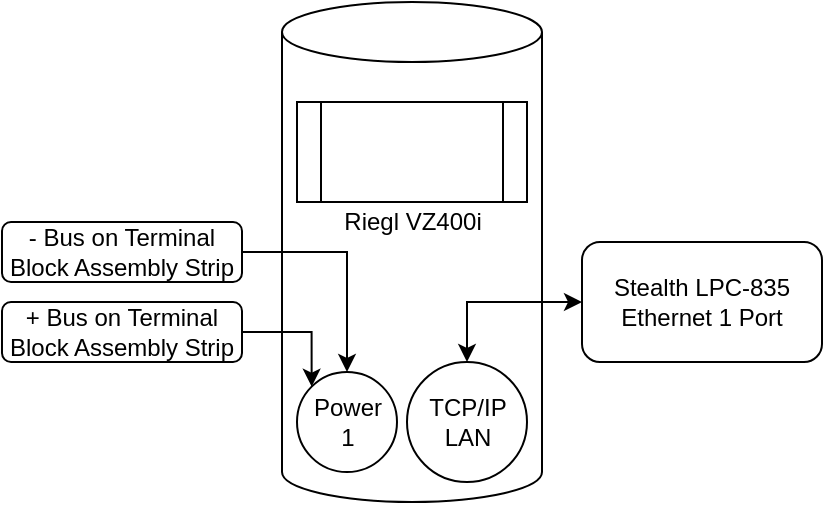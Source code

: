<mxfile version="13.7.3" type="device"><diagram id="OdGqp-MVPKiS6_fLJjSC" name="Page-1"><mxGraphModel dx="1026" dy="604" grid="1" gridSize="10" guides="1" tooltips="1" connect="1" arrows="1" fold="1" page="1" pageScale="1" pageWidth="850" pageHeight="1100" math="0" shadow="0"><root><mxCell id="0"/><mxCell id="1" parent="0"/><mxCell id="-ejvXEeToGN_2JMAqDKF-1" value="" style="shape=cylinder3;whiteSpace=wrap;html=1;boundedLbl=1;backgroundOutline=1;size=15;" vertex="1" parent="1"><mxGeometry x="210" y="120" width="130" height="250" as="geometry"/></mxCell><mxCell id="-ejvXEeToGN_2JMAqDKF-2" value="" style="shape=process;whiteSpace=wrap;html=1;backgroundOutline=1;" vertex="1" parent="1"><mxGeometry x="217.5" y="170" width="115" height="50" as="geometry"/></mxCell><mxCell id="-ejvXEeToGN_2JMAqDKF-3" value="TCP/IP&lt;br&gt;LAN" style="ellipse;whiteSpace=wrap;html=1;aspect=fixed;" vertex="1" parent="1"><mxGeometry x="272.5" y="300" width="60" height="60" as="geometry"/></mxCell><mxCell id="-ejvXEeToGN_2JMAqDKF-4" value="Power&lt;br&gt;1" style="ellipse;whiteSpace=wrap;html=1;aspect=fixed;" vertex="1" parent="1"><mxGeometry x="217.5" y="305" width="50" height="50" as="geometry"/></mxCell><mxCell id="-ejvXEeToGN_2JMAqDKF-12" style="edgeStyle=orthogonalEdgeStyle;rounded=0;orthogonalLoop=1;jettySize=auto;html=1;exitX=0;exitY=0.5;exitDx=0;exitDy=0;entryX=0.5;entryY=0;entryDx=0;entryDy=0;startArrow=classic;startFill=1;" edge="1" parent="1" source="-ejvXEeToGN_2JMAqDKF-5" target="-ejvXEeToGN_2JMAqDKF-3"><mxGeometry relative="1" as="geometry"/></mxCell><mxCell id="-ejvXEeToGN_2JMAqDKF-5" value="Stealth LPC-835&lt;br&gt;Ethernet 1 Port" style="rounded=1;whiteSpace=wrap;html=1;" vertex="1" parent="1"><mxGeometry x="360" y="240" width="120" height="60" as="geometry"/></mxCell><mxCell id="-ejvXEeToGN_2JMAqDKF-11" style="edgeStyle=orthogonalEdgeStyle;rounded=0;orthogonalLoop=1;jettySize=auto;html=1;exitX=1;exitY=0.5;exitDx=0;exitDy=0;entryX=0.5;entryY=0;entryDx=0;entryDy=0;startArrow=none;startFill=0;" edge="1" parent="1" source="-ejvXEeToGN_2JMAqDKF-7" target="-ejvXEeToGN_2JMAqDKF-4"><mxGeometry relative="1" as="geometry"/></mxCell><mxCell id="-ejvXEeToGN_2JMAqDKF-7" value="- Bus on Terminal Block Assembly Strip" style="rounded=1;whiteSpace=wrap;html=1;" vertex="1" parent="1"><mxGeometry x="70" y="230" width="120" height="30" as="geometry"/></mxCell><mxCell id="-ejvXEeToGN_2JMAqDKF-10" style="edgeStyle=orthogonalEdgeStyle;rounded=0;orthogonalLoop=1;jettySize=auto;html=1;exitX=1;exitY=0.5;exitDx=0;exitDy=0;entryX=0;entryY=0;entryDx=0;entryDy=0;startArrow=none;startFill=0;" edge="1" parent="1" source="-ejvXEeToGN_2JMAqDKF-9" target="-ejvXEeToGN_2JMAqDKF-4"><mxGeometry relative="1" as="geometry"/></mxCell><mxCell id="-ejvXEeToGN_2JMAqDKF-9" value="+ Bus on Terminal Block Assembly Strip" style="rounded=1;whiteSpace=wrap;html=1;" vertex="1" parent="1"><mxGeometry x="70" y="270" width="120" height="30" as="geometry"/></mxCell><mxCell id="-ejvXEeToGN_2JMAqDKF-13" value="Riegl VZ400i" style="text;html=1;align=center;verticalAlign=middle;resizable=0;points=[];autosize=1;" vertex="1" parent="1"><mxGeometry x="235" y="220" width="80" height="20" as="geometry"/></mxCell></root></mxGraphModel></diagram></mxfile>